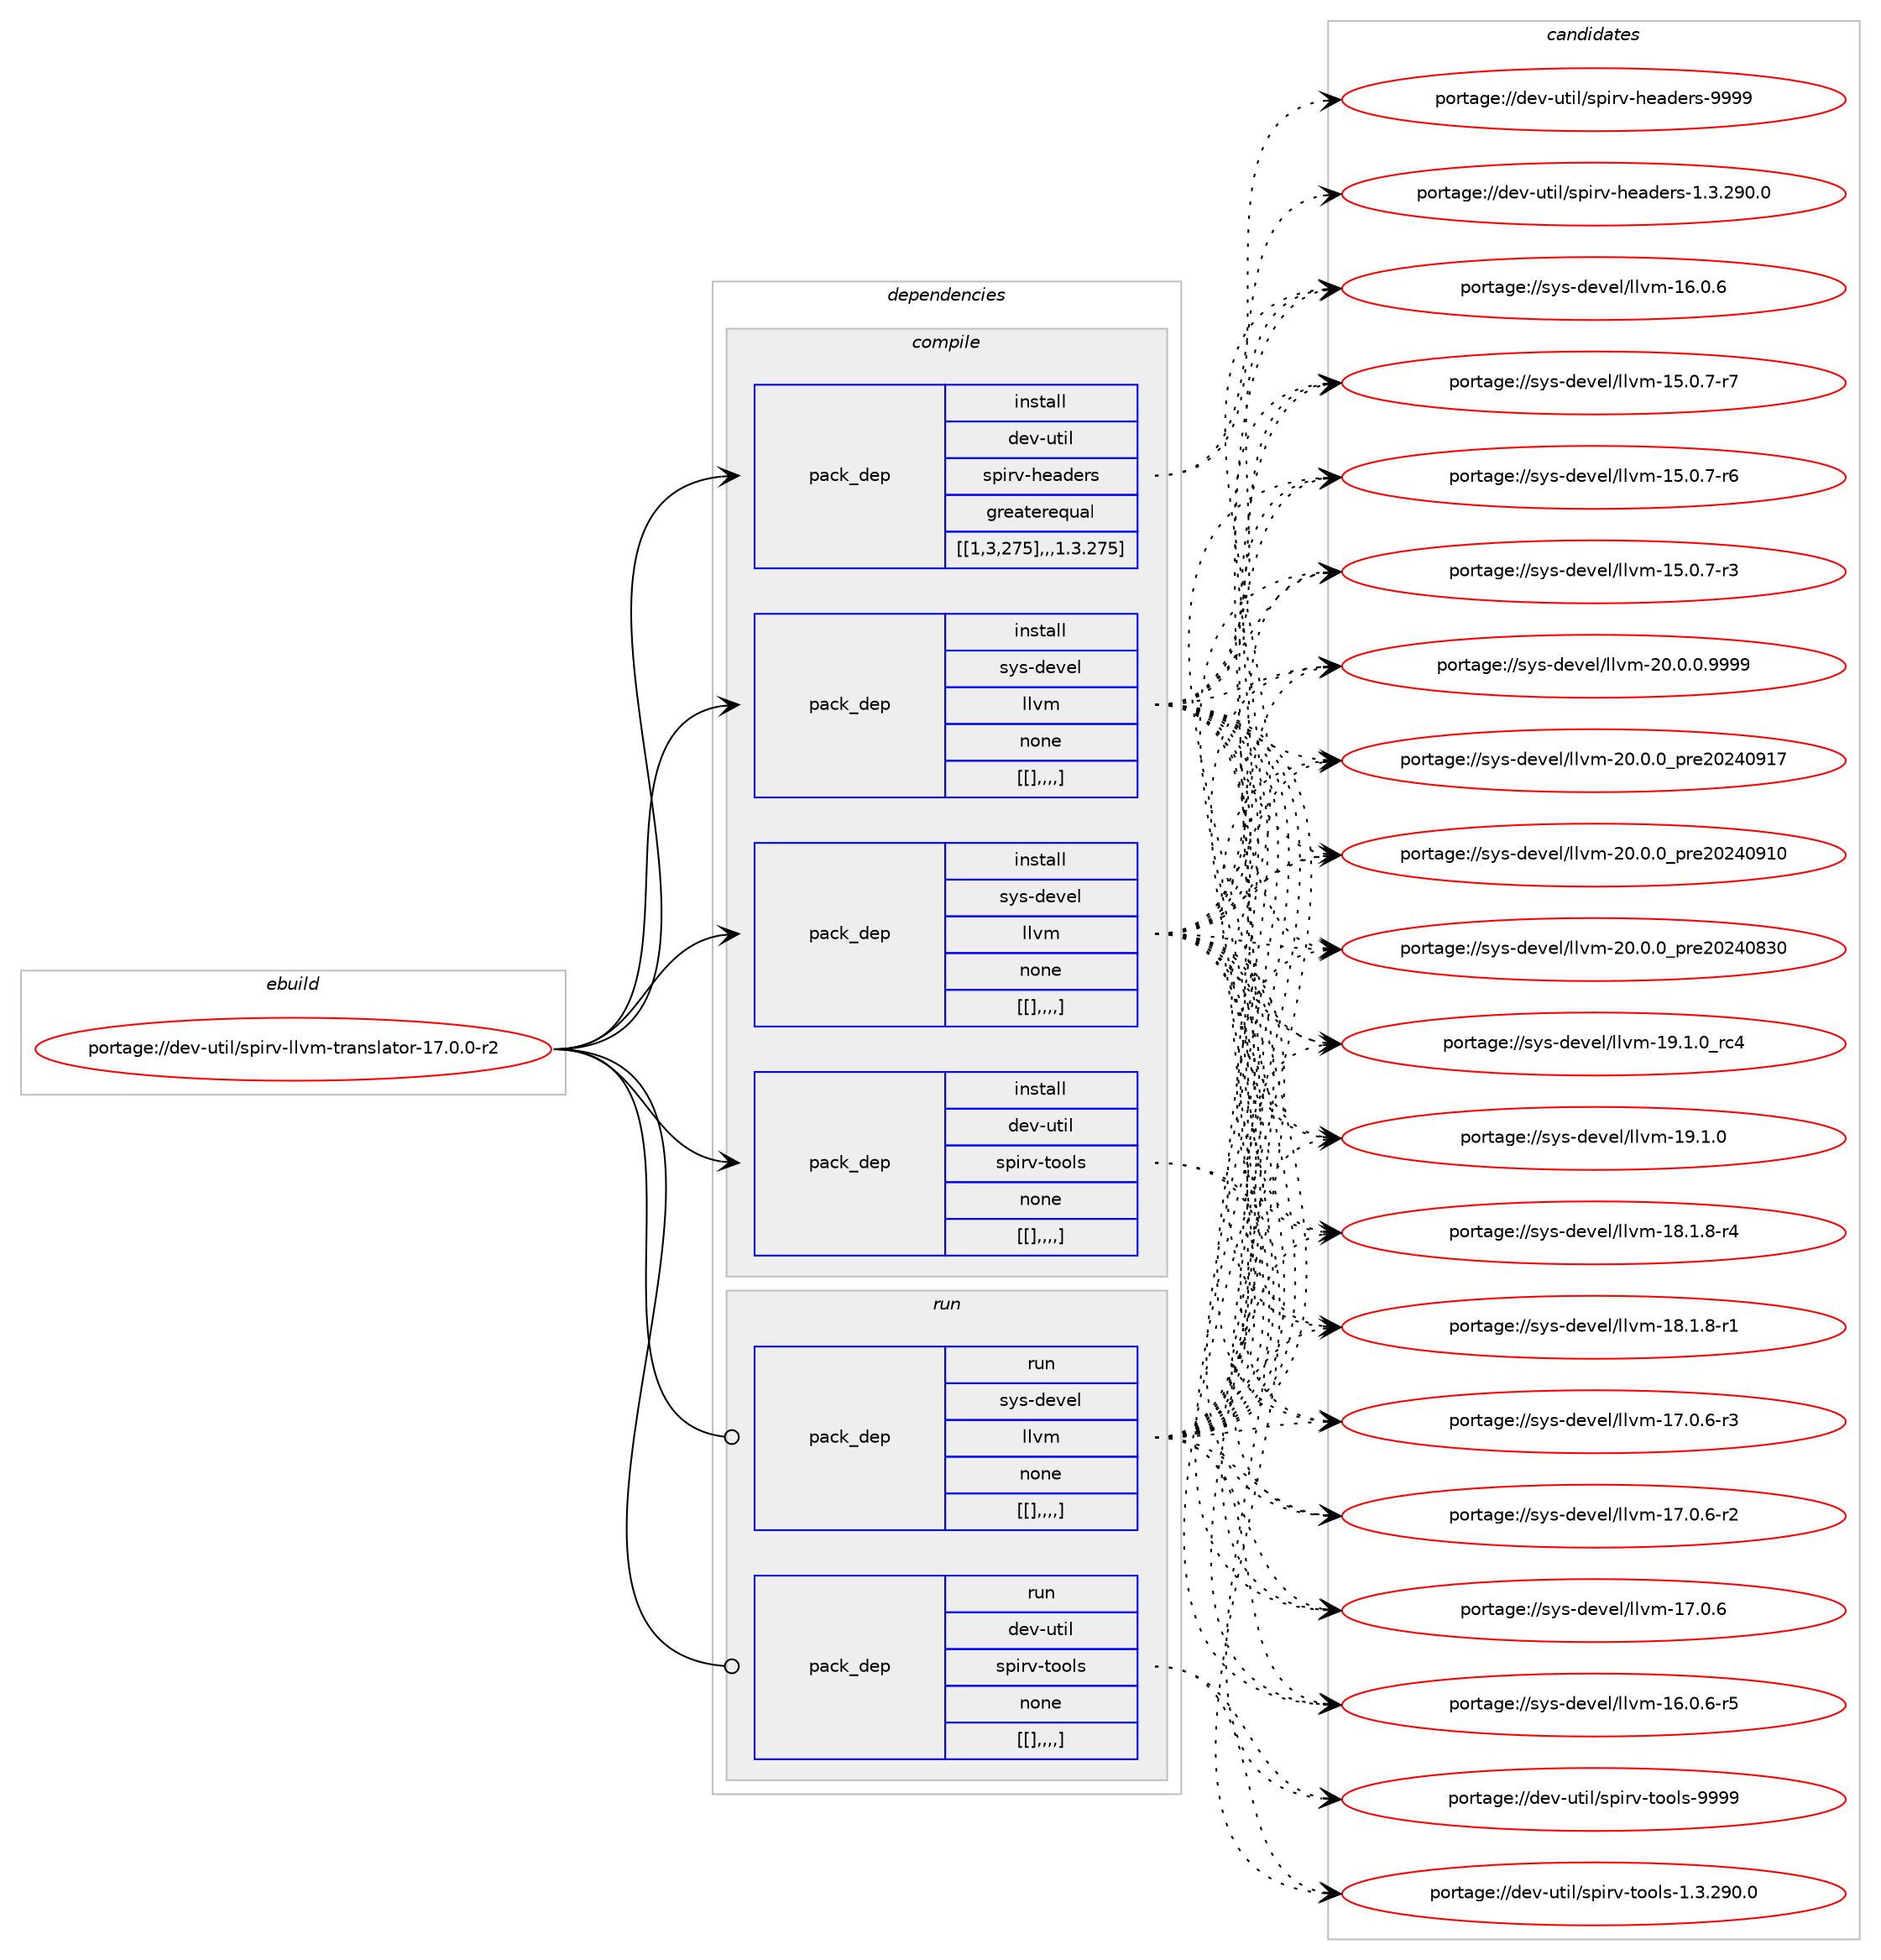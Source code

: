 digraph prolog {

# *************
# Graph options
# *************

newrank=true;
concentrate=true;
compound=true;
graph [rankdir=LR,fontname=Helvetica,fontsize=10,ranksep=1.5];#, ranksep=2.5, nodesep=0.2];
edge  [arrowhead=vee];
node  [fontname=Helvetica,fontsize=10];

# **********
# The ebuild
# **********

subgraph cluster_leftcol {
color=gray;
label=<<i>ebuild</i>>;
id [label="portage://dev-util/spirv-llvm-translator-17.0.0-r2", color=red, width=4, href="../dev-util/spirv-llvm-translator-17.0.0-r2.svg"];
}

# ****************
# The dependencies
# ****************

subgraph cluster_midcol {
color=gray;
label=<<i>dependencies</i>>;
subgraph cluster_compile {
fillcolor="#eeeeee";
style=filled;
label=<<i>compile</i>>;
subgraph pack159053 {
dependency224900 [label=<<TABLE BORDER="0" CELLBORDER="1" CELLSPACING="0" CELLPADDING="4" WIDTH="220"><TR><TD ROWSPAN="6" CELLPADDING="30">pack_dep</TD></TR><TR><TD WIDTH="110">install</TD></TR><TR><TD>dev-util</TD></TR><TR><TD>spirv-headers</TD></TR><TR><TD>greaterequal</TD></TR><TR><TD>[[1,3,275],,,1.3.275]</TD></TR></TABLE>>, shape=none, color=blue];
}
id:e -> dependency224900:w [weight=20,style="solid",arrowhead="vee"];
subgraph pack159054 {
dependency224901 [label=<<TABLE BORDER="0" CELLBORDER="1" CELLSPACING="0" CELLPADDING="4" WIDTH="220"><TR><TD ROWSPAN="6" CELLPADDING="30">pack_dep</TD></TR><TR><TD WIDTH="110">install</TD></TR><TR><TD>dev-util</TD></TR><TR><TD>spirv-tools</TD></TR><TR><TD>none</TD></TR><TR><TD>[[],,,,]</TD></TR></TABLE>>, shape=none, color=blue];
}
id:e -> dependency224901:w [weight=20,style="solid",arrowhead="vee"];
subgraph pack159055 {
dependency224902 [label=<<TABLE BORDER="0" CELLBORDER="1" CELLSPACING="0" CELLPADDING="4" WIDTH="220"><TR><TD ROWSPAN="6" CELLPADDING="30">pack_dep</TD></TR><TR><TD WIDTH="110">install</TD></TR><TR><TD>sys-devel</TD></TR><TR><TD>llvm</TD></TR><TR><TD>none</TD></TR><TR><TD>[[],,,,]</TD></TR></TABLE>>, shape=none, color=blue];
}
id:e -> dependency224902:w [weight=20,style="solid",arrowhead="vee"];
subgraph pack159056 {
dependency224903 [label=<<TABLE BORDER="0" CELLBORDER="1" CELLSPACING="0" CELLPADDING="4" WIDTH="220"><TR><TD ROWSPAN="6" CELLPADDING="30">pack_dep</TD></TR><TR><TD WIDTH="110">install</TD></TR><TR><TD>sys-devel</TD></TR><TR><TD>llvm</TD></TR><TR><TD>none</TD></TR><TR><TD>[[],,,,]</TD></TR></TABLE>>, shape=none, color=blue];
}
id:e -> dependency224903:w [weight=20,style="solid",arrowhead="vee"];
}
subgraph cluster_compileandrun {
fillcolor="#eeeeee";
style=filled;
label=<<i>compile and run</i>>;
}
subgraph cluster_run {
fillcolor="#eeeeee";
style=filled;
label=<<i>run</i>>;
subgraph pack159057 {
dependency224904 [label=<<TABLE BORDER="0" CELLBORDER="1" CELLSPACING="0" CELLPADDING="4" WIDTH="220"><TR><TD ROWSPAN="6" CELLPADDING="30">pack_dep</TD></TR><TR><TD WIDTH="110">run</TD></TR><TR><TD>dev-util</TD></TR><TR><TD>spirv-tools</TD></TR><TR><TD>none</TD></TR><TR><TD>[[],,,,]</TD></TR></TABLE>>, shape=none, color=blue];
}
id:e -> dependency224904:w [weight=20,style="solid",arrowhead="odot"];
subgraph pack159058 {
dependency224905 [label=<<TABLE BORDER="0" CELLBORDER="1" CELLSPACING="0" CELLPADDING="4" WIDTH="220"><TR><TD ROWSPAN="6" CELLPADDING="30">pack_dep</TD></TR><TR><TD WIDTH="110">run</TD></TR><TR><TD>sys-devel</TD></TR><TR><TD>llvm</TD></TR><TR><TD>none</TD></TR><TR><TD>[[],,,,]</TD></TR></TABLE>>, shape=none, color=blue];
}
id:e -> dependency224905:w [weight=20,style="solid",arrowhead="odot"];
}
}

# **************
# The candidates
# **************

subgraph cluster_choices {
rank=same;
color=gray;
label=<<i>candidates</i>>;

subgraph choice159053 {
color=black;
nodesep=1;
choice100101118451171161051084711511210511411845104101971001011141154557575757 [label="portage://dev-util/spirv-headers-9999", color=red, width=4,href="../dev-util/spirv-headers-9999.svg"];
choice1001011184511711610510847115112105114118451041019710010111411545494651465057484648 [label="portage://dev-util/spirv-headers-1.3.290.0", color=red, width=4,href="../dev-util/spirv-headers-1.3.290.0.svg"];
dependency224900:e -> choice100101118451171161051084711511210511411845104101971001011141154557575757:w [style=dotted,weight="100"];
dependency224900:e -> choice1001011184511711610510847115112105114118451041019710010111411545494651465057484648:w [style=dotted,weight="100"];
}
subgraph choice159054 {
color=black;
nodesep=1;
choice1001011184511711610510847115112105114118451161111111081154557575757 [label="portage://dev-util/spirv-tools-9999", color=red, width=4,href="../dev-util/spirv-tools-9999.svg"];
choice10010111845117116105108471151121051141184511611111110811545494651465057484648 [label="portage://dev-util/spirv-tools-1.3.290.0", color=red, width=4,href="../dev-util/spirv-tools-1.3.290.0.svg"];
dependency224901:e -> choice1001011184511711610510847115112105114118451161111111081154557575757:w [style=dotted,weight="100"];
dependency224901:e -> choice10010111845117116105108471151121051141184511611111110811545494651465057484648:w [style=dotted,weight="100"];
}
subgraph choice159055 {
color=black;
nodesep=1;
choice1151211154510010111810110847108108118109455048464846484657575757 [label="portage://sys-devel/llvm-20.0.0.9999", color=red, width=4,href="../sys-devel/llvm-20.0.0.9999.svg"];
choice115121115451001011181011084710810811810945504846484648951121141015048505248574955 [label="portage://sys-devel/llvm-20.0.0_pre20240917", color=red, width=4,href="../sys-devel/llvm-20.0.0_pre20240917.svg"];
choice115121115451001011181011084710810811810945504846484648951121141015048505248574948 [label="portage://sys-devel/llvm-20.0.0_pre20240910", color=red, width=4,href="../sys-devel/llvm-20.0.0_pre20240910.svg"];
choice115121115451001011181011084710810811810945504846484648951121141015048505248565148 [label="portage://sys-devel/llvm-20.0.0_pre20240830", color=red, width=4,href="../sys-devel/llvm-20.0.0_pre20240830.svg"];
choice115121115451001011181011084710810811810945495746494648951149952 [label="portage://sys-devel/llvm-19.1.0_rc4", color=red, width=4,href="../sys-devel/llvm-19.1.0_rc4.svg"];
choice115121115451001011181011084710810811810945495746494648 [label="portage://sys-devel/llvm-19.1.0", color=red, width=4,href="../sys-devel/llvm-19.1.0.svg"];
choice1151211154510010111810110847108108118109454956464946564511452 [label="portage://sys-devel/llvm-18.1.8-r4", color=red, width=4,href="../sys-devel/llvm-18.1.8-r4.svg"];
choice1151211154510010111810110847108108118109454956464946564511449 [label="portage://sys-devel/llvm-18.1.8-r1", color=red, width=4,href="../sys-devel/llvm-18.1.8-r1.svg"];
choice1151211154510010111810110847108108118109454955464846544511451 [label="portage://sys-devel/llvm-17.0.6-r3", color=red, width=4,href="../sys-devel/llvm-17.0.6-r3.svg"];
choice1151211154510010111810110847108108118109454955464846544511450 [label="portage://sys-devel/llvm-17.0.6-r2", color=red, width=4,href="../sys-devel/llvm-17.0.6-r2.svg"];
choice115121115451001011181011084710810811810945495546484654 [label="portage://sys-devel/llvm-17.0.6", color=red, width=4,href="../sys-devel/llvm-17.0.6.svg"];
choice1151211154510010111810110847108108118109454954464846544511453 [label="portage://sys-devel/llvm-16.0.6-r5", color=red, width=4,href="../sys-devel/llvm-16.0.6-r5.svg"];
choice115121115451001011181011084710810811810945495446484654 [label="portage://sys-devel/llvm-16.0.6", color=red, width=4,href="../sys-devel/llvm-16.0.6.svg"];
choice1151211154510010111810110847108108118109454953464846554511455 [label="portage://sys-devel/llvm-15.0.7-r7", color=red, width=4,href="../sys-devel/llvm-15.0.7-r7.svg"];
choice1151211154510010111810110847108108118109454953464846554511454 [label="portage://sys-devel/llvm-15.0.7-r6", color=red, width=4,href="../sys-devel/llvm-15.0.7-r6.svg"];
choice1151211154510010111810110847108108118109454953464846554511451 [label="portage://sys-devel/llvm-15.0.7-r3", color=red, width=4,href="../sys-devel/llvm-15.0.7-r3.svg"];
dependency224902:e -> choice1151211154510010111810110847108108118109455048464846484657575757:w [style=dotted,weight="100"];
dependency224902:e -> choice115121115451001011181011084710810811810945504846484648951121141015048505248574955:w [style=dotted,weight="100"];
dependency224902:e -> choice115121115451001011181011084710810811810945504846484648951121141015048505248574948:w [style=dotted,weight="100"];
dependency224902:e -> choice115121115451001011181011084710810811810945504846484648951121141015048505248565148:w [style=dotted,weight="100"];
dependency224902:e -> choice115121115451001011181011084710810811810945495746494648951149952:w [style=dotted,weight="100"];
dependency224902:e -> choice115121115451001011181011084710810811810945495746494648:w [style=dotted,weight="100"];
dependency224902:e -> choice1151211154510010111810110847108108118109454956464946564511452:w [style=dotted,weight="100"];
dependency224902:e -> choice1151211154510010111810110847108108118109454956464946564511449:w [style=dotted,weight="100"];
dependency224902:e -> choice1151211154510010111810110847108108118109454955464846544511451:w [style=dotted,weight="100"];
dependency224902:e -> choice1151211154510010111810110847108108118109454955464846544511450:w [style=dotted,weight="100"];
dependency224902:e -> choice115121115451001011181011084710810811810945495546484654:w [style=dotted,weight="100"];
dependency224902:e -> choice1151211154510010111810110847108108118109454954464846544511453:w [style=dotted,weight="100"];
dependency224902:e -> choice115121115451001011181011084710810811810945495446484654:w [style=dotted,weight="100"];
dependency224902:e -> choice1151211154510010111810110847108108118109454953464846554511455:w [style=dotted,weight="100"];
dependency224902:e -> choice1151211154510010111810110847108108118109454953464846554511454:w [style=dotted,weight="100"];
dependency224902:e -> choice1151211154510010111810110847108108118109454953464846554511451:w [style=dotted,weight="100"];
}
subgraph choice159056 {
color=black;
nodesep=1;
choice1151211154510010111810110847108108118109455048464846484657575757 [label="portage://sys-devel/llvm-20.0.0.9999", color=red, width=4,href="../sys-devel/llvm-20.0.0.9999.svg"];
choice115121115451001011181011084710810811810945504846484648951121141015048505248574955 [label="portage://sys-devel/llvm-20.0.0_pre20240917", color=red, width=4,href="../sys-devel/llvm-20.0.0_pre20240917.svg"];
choice115121115451001011181011084710810811810945504846484648951121141015048505248574948 [label="portage://sys-devel/llvm-20.0.0_pre20240910", color=red, width=4,href="../sys-devel/llvm-20.0.0_pre20240910.svg"];
choice115121115451001011181011084710810811810945504846484648951121141015048505248565148 [label="portage://sys-devel/llvm-20.0.0_pre20240830", color=red, width=4,href="../sys-devel/llvm-20.0.0_pre20240830.svg"];
choice115121115451001011181011084710810811810945495746494648951149952 [label="portage://sys-devel/llvm-19.1.0_rc4", color=red, width=4,href="../sys-devel/llvm-19.1.0_rc4.svg"];
choice115121115451001011181011084710810811810945495746494648 [label="portage://sys-devel/llvm-19.1.0", color=red, width=4,href="../sys-devel/llvm-19.1.0.svg"];
choice1151211154510010111810110847108108118109454956464946564511452 [label="portage://sys-devel/llvm-18.1.8-r4", color=red, width=4,href="../sys-devel/llvm-18.1.8-r4.svg"];
choice1151211154510010111810110847108108118109454956464946564511449 [label="portage://sys-devel/llvm-18.1.8-r1", color=red, width=4,href="../sys-devel/llvm-18.1.8-r1.svg"];
choice1151211154510010111810110847108108118109454955464846544511451 [label="portage://sys-devel/llvm-17.0.6-r3", color=red, width=4,href="../sys-devel/llvm-17.0.6-r3.svg"];
choice1151211154510010111810110847108108118109454955464846544511450 [label="portage://sys-devel/llvm-17.0.6-r2", color=red, width=4,href="../sys-devel/llvm-17.0.6-r2.svg"];
choice115121115451001011181011084710810811810945495546484654 [label="portage://sys-devel/llvm-17.0.6", color=red, width=4,href="../sys-devel/llvm-17.0.6.svg"];
choice1151211154510010111810110847108108118109454954464846544511453 [label="portage://sys-devel/llvm-16.0.6-r5", color=red, width=4,href="../sys-devel/llvm-16.0.6-r5.svg"];
choice115121115451001011181011084710810811810945495446484654 [label="portage://sys-devel/llvm-16.0.6", color=red, width=4,href="../sys-devel/llvm-16.0.6.svg"];
choice1151211154510010111810110847108108118109454953464846554511455 [label="portage://sys-devel/llvm-15.0.7-r7", color=red, width=4,href="../sys-devel/llvm-15.0.7-r7.svg"];
choice1151211154510010111810110847108108118109454953464846554511454 [label="portage://sys-devel/llvm-15.0.7-r6", color=red, width=4,href="../sys-devel/llvm-15.0.7-r6.svg"];
choice1151211154510010111810110847108108118109454953464846554511451 [label="portage://sys-devel/llvm-15.0.7-r3", color=red, width=4,href="../sys-devel/llvm-15.0.7-r3.svg"];
dependency224903:e -> choice1151211154510010111810110847108108118109455048464846484657575757:w [style=dotted,weight="100"];
dependency224903:e -> choice115121115451001011181011084710810811810945504846484648951121141015048505248574955:w [style=dotted,weight="100"];
dependency224903:e -> choice115121115451001011181011084710810811810945504846484648951121141015048505248574948:w [style=dotted,weight="100"];
dependency224903:e -> choice115121115451001011181011084710810811810945504846484648951121141015048505248565148:w [style=dotted,weight="100"];
dependency224903:e -> choice115121115451001011181011084710810811810945495746494648951149952:w [style=dotted,weight="100"];
dependency224903:e -> choice115121115451001011181011084710810811810945495746494648:w [style=dotted,weight="100"];
dependency224903:e -> choice1151211154510010111810110847108108118109454956464946564511452:w [style=dotted,weight="100"];
dependency224903:e -> choice1151211154510010111810110847108108118109454956464946564511449:w [style=dotted,weight="100"];
dependency224903:e -> choice1151211154510010111810110847108108118109454955464846544511451:w [style=dotted,weight="100"];
dependency224903:e -> choice1151211154510010111810110847108108118109454955464846544511450:w [style=dotted,weight="100"];
dependency224903:e -> choice115121115451001011181011084710810811810945495546484654:w [style=dotted,weight="100"];
dependency224903:e -> choice1151211154510010111810110847108108118109454954464846544511453:w [style=dotted,weight="100"];
dependency224903:e -> choice115121115451001011181011084710810811810945495446484654:w [style=dotted,weight="100"];
dependency224903:e -> choice1151211154510010111810110847108108118109454953464846554511455:w [style=dotted,weight="100"];
dependency224903:e -> choice1151211154510010111810110847108108118109454953464846554511454:w [style=dotted,weight="100"];
dependency224903:e -> choice1151211154510010111810110847108108118109454953464846554511451:w [style=dotted,weight="100"];
}
subgraph choice159057 {
color=black;
nodesep=1;
choice1001011184511711610510847115112105114118451161111111081154557575757 [label="portage://dev-util/spirv-tools-9999", color=red, width=4,href="../dev-util/spirv-tools-9999.svg"];
choice10010111845117116105108471151121051141184511611111110811545494651465057484648 [label="portage://dev-util/spirv-tools-1.3.290.0", color=red, width=4,href="../dev-util/spirv-tools-1.3.290.0.svg"];
dependency224904:e -> choice1001011184511711610510847115112105114118451161111111081154557575757:w [style=dotted,weight="100"];
dependency224904:e -> choice10010111845117116105108471151121051141184511611111110811545494651465057484648:w [style=dotted,weight="100"];
}
subgraph choice159058 {
color=black;
nodesep=1;
choice1151211154510010111810110847108108118109455048464846484657575757 [label="portage://sys-devel/llvm-20.0.0.9999", color=red, width=4,href="../sys-devel/llvm-20.0.0.9999.svg"];
choice115121115451001011181011084710810811810945504846484648951121141015048505248574955 [label="portage://sys-devel/llvm-20.0.0_pre20240917", color=red, width=4,href="../sys-devel/llvm-20.0.0_pre20240917.svg"];
choice115121115451001011181011084710810811810945504846484648951121141015048505248574948 [label="portage://sys-devel/llvm-20.0.0_pre20240910", color=red, width=4,href="../sys-devel/llvm-20.0.0_pre20240910.svg"];
choice115121115451001011181011084710810811810945504846484648951121141015048505248565148 [label="portage://sys-devel/llvm-20.0.0_pre20240830", color=red, width=4,href="../sys-devel/llvm-20.0.0_pre20240830.svg"];
choice115121115451001011181011084710810811810945495746494648951149952 [label="portage://sys-devel/llvm-19.1.0_rc4", color=red, width=4,href="../sys-devel/llvm-19.1.0_rc4.svg"];
choice115121115451001011181011084710810811810945495746494648 [label="portage://sys-devel/llvm-19.1.0", color=red, width=4,href="../sys-devel/llvm-19.1.0.svg"];
choice1151211154510010111810110847108108118109454956464946564511452 [label="portage://sys-devel/llvm-18.1.8-r4", color=red, width=4,href="../sys-devel/llvm-18.1.8-r4.svg"];
choice1151211154510010111810110847108108118109454956464946564511449 [label="portage://sys-devel/llvm-18.1.8-r1", color=red, width=4,href="../sys-devel/llvm-18.1.8-r1.svg"];
choice1151211154510010111810110847108108118109454955464846544511451 [label="portage://sys-devel/llvm-17.0.6-r3", color=red, width=4,href="../sys-devel/llvm-17.0.6-r3.svg"];
choice1151211154510010111810110847108108118109454955464846544511450 [label="portage://sys-devel/llvm-17.0.6-r2", color=red, width=4,href="../sys-devel/llvm-17.0.6-r2.svg"];
choice115121115451001011181011084710810811810945495546484654 [label="portage://sys-devel/llvm-17.0.6", color=red, width=4,href="../sys-devel/llvm-17.0.6.svg"];
choice1151211154510010111810110847108108118109454954464846544511453 [label="portage://sys-devel/llvm-16.0.6-r5", color=red, width=4,href="../sys-devel/llvm-16.0.6-r5.svg"];
choice115121115451001011181011084710810811810945495446484654 [label="portage://sys-devel/llvm-16.0.6", color=red, width=4,href="../sys-devel/llvm-16.0.6.svg"];
choice1151211154510010111810110847108108118109454953464846554511455 [label="portage://sys-devel/llvm-15.0.7-r7", color=red, width=4,href="../sys-devel/llvm-15.0.7-r7.svg"];
choice1151211154510010111810110847108108118109454953464846554511454 [label="portage://sys-devel/llvm-15.0.7-r6", color=red, width=4,href="../sys-devel/llvm-15.0.7-r6.svg"];
choice1151211154510010111810110847108108118109454953464846554511451 [label="portage://sys-devel/llvm-15.0.7-r3", color=red, width=4,href="../sys-devel/llvm-15.0.7-r3.svg"];
dependency224905:e -> choice1151211154510010111810110847108108118109455048464846484657575757:w [style=dotted,weight="100"];
dependency224905:e -> choice115121115451001011181011084710810811810945504846484648951121141015048505248574955:w [style=dotted,weight="100"];
dependency224905:e -> choice115121115451001011181011084710810811810945504846484648951121141015048505248574948:w [style=dotted,weight="100"];
dependency224905:e -> choice115121115451001011181011084710810811810945504846484648951121141015048505248565148:w [style=dotted,weight="100"];
dependency224905:e -> choice115121115451001011181011084710810811810945495746494648951149952:w [style=dotted,weight="100"];
dependency224905:e -> choice115121115451001011181011084710810811810945495746494648:w [style=dotted,weight="100"];
dependency224905:e -> choice1151211154510010111810110847108108118109454956464946564511452:w [style=dotted,weight="100"];
dependency224905:e -> choice1151211154510010111810110847108108118109454956464946564511449:w [style=dotted,weight="100"];
dependency224905:e -> choice1151211154510010111810110847108108118109454955464846544511451:w [style=dotted,weight="100"];
dependency224905:e -> choice1151211154510010111810110847108108118109454955464846544511450:w [style=dotted,weight="100"];
dependency224905:e -> choice115121115451001011181011084710810811810945495546484654:w [style=dotted,weight="100"];
dependency224905:e -> choice1151211154510010111810110847108108118109454954464846544511453:w [style=dotted,weight="100"];
dependency224905:e -> choice115121115451001011181011084710810811810945495446484654:w [style=dotted,weight="100"];
dependency224905:e -> choice1151211154510010111810110847108108118109454953464846554511455:w [style=dotted,weight="100"];
dependency224905:e -> choice1151211154510010111810110847108108118109454953464846554511454:w [style=dotted,weight="100"];
dependency224905:e -> choice1151211154510010111810110847108108118109454953464846554511451:w [style=dotted,weight="100"];
}
}

}
